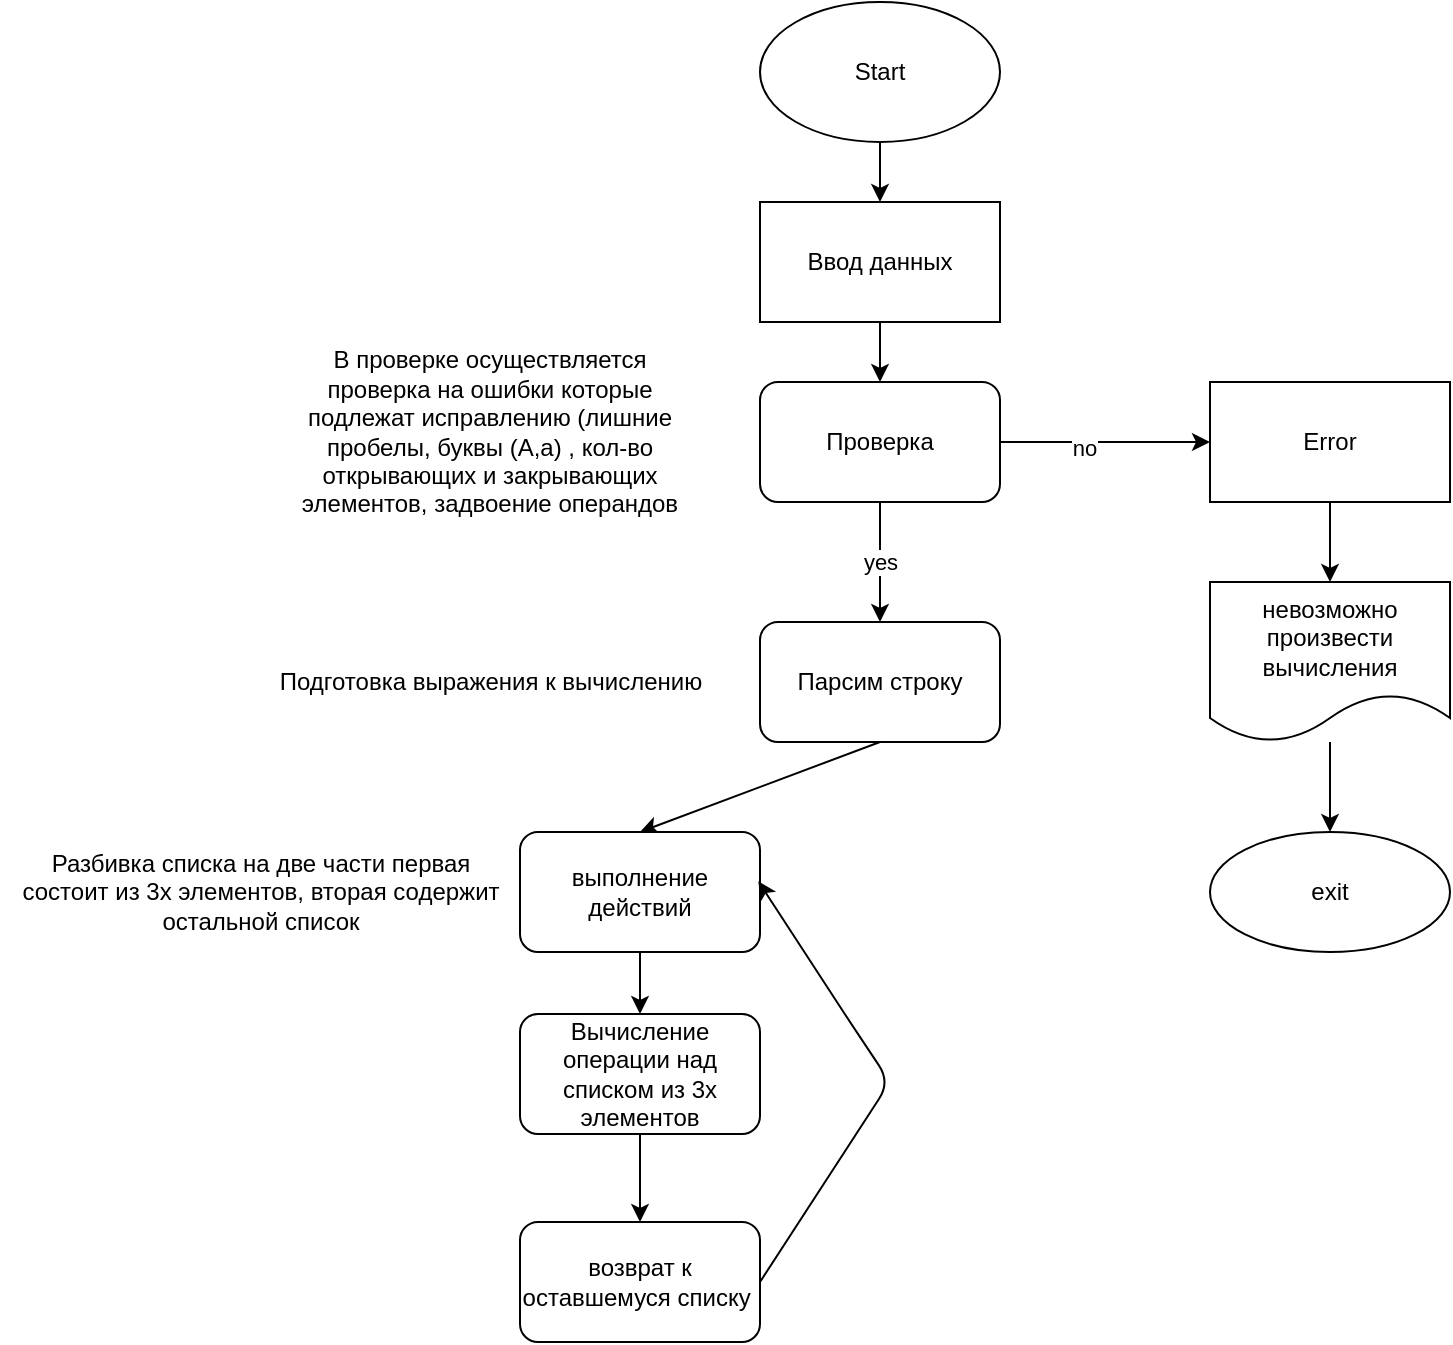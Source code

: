 <mxfile>
    <diagram id="ikJ7C68D7VnCqZmwQkI7" name="Страница 1">
        <mxGraphModel dx="1430" dy="1622" grid="1" gridSize="10" guides="1" tooltips="1" connect="1" arrows="1" fold="1" page="1" pageScale="1" pageWidth="827" pageHeight="1169" math="0" shadow="0">
            <root>
                <mxCell id="0"/>
                <mxCell id="1" parent="0"/>
                <mxCell id="22" style="edgeStyle=none;html=1;exitX=0.5;exitY=1;exitDx=0;exitDy=0;entryX=0.5;entryY=0;entryDx=0;entryDy=0;" edge="1" parent="1" source="3" target="16">
                    <mxGeometry relative="1" as="geometry"/>
                </mxCell>
                <mxCell id="3" value="Start" style="ellipse;whiteSpace=wrap;html=1;" vertex="1" parent="1">
                    <mxGeometry x="375" y="-1120" width="120" height="70" as="geometry"/>
                </mxCell>
                <mxCell id="38" style="edgeStyle=none;html=1;exitX=0.5;exitY=1;exitDx=0;exitDy=0;entryX=0.5;entryY=0;entryDx=0;entryDy=0;" edge="1" parent="1" source="5" target="33">
                    <mxGeometry relative="1" as="geometry"/>
                </mxCell>
                <mxCell id="5" value="Парсим строку" style="rounded=1;whiteSpace=wrap;html=1;" vertex="1" parent="1">
                    <mxGeometry x="375" y="-810" width="120" height="60" as="geometry"/>
                </mxCell>
                <mxCell id="19" value="yes" style="edgeStyle=none;html=1;exitX=0.5;exitY=1;exitDx=0;exitDy=0;" edge="1" parent="1" source="14" target="5">
                    <mxGeometry relative="1" as="geometry"/>
                </mxCell>
                <mxCell id="21" style="edgeStyle=none;html=1;exitX=1;exitY=0.5;exitDx=0;exitDy=0;entryX=0;entryY=0.5;entryDx=0;entryDy=0;" edge="1" parent="1" source="14" target="20">
                    <mxGeometry relative="1" as="geometry"/>
                </mxCell>
                <mxCell id="24" value="no" style="edgeLabel;html=1;align=center;verticalAlign=middle;resizable=0;points=[];" vertex="1" connectable="0" parent="21">
                    <mxGeometry x="-0.207" y="-3" relative="1" as="geometry">
                        <mxPoint as="offset"/>
                    </mxGeometry>
                </mxCell>
                <mxCell id="14" value="Проверка" style="rounded=1;whiteSpace=wrap;html=1;" vertex="1" parent="1">
                    <mxGeometry x="375" y="-930" width="120" height="60" as="geometry"/>
                </mxCell>
                <mxCell id="23" style="edgeStyle=none;html=1;exitX=0.5;exitY=1;exitDx=0;exitDy=0;entryX=0.5;entryY=0;entryDx=0;entryDy=0;" edge="1" parent="1" source="16" target="14">
                    <mxGeometry relative="1" as="geometry"/>
                </mxCell>
                <mxCell id="16" value="Ввод данных" style="rounded=0;whiteSpace=wrap;html=1;" vertex="1" parent="1">
                    <mxGeometry x="375" y="-1020" width="120" height="60" as="geometry"/>
                </mxCell>
                <mxCell id="18" value="В проверке осуществляется проверка на ошибки которые подлежат исправлению (лишние пробелы, буквы (А,а) , кол-во открывающих и закрывающих элементов, задвоение операндов" style="text;html=1;strokeColor=none;fillColor=none;align=center;verticalAlign=middle;whiteSpace=wrap;rounded=0;" vertex="1" parent="1">
                    <mxGeometry x="140" y="-960" width="200" height="110" as="geometry"/>
                </mxCell>
                <mxCell id="28" style="edgeStyle=none;html=1;exitX=0.5;exitY=1;exitDx=0;exitDy=0;entryX=0.5;entryY=0;entryDx=0;entryDy=0;" edge="1" parent="1" source="20" target="27">
                    <mxGeometry relative="1" as="geometry"/>
                </mxCell>
                <mxCell id="20" value="Error" style="rounded=0;whiteSpace=wrap;html=1;" vertex="1" parent="1">
                    <mxGeometry x="600" y="-930" width="120" height="60" as="geometry"/>
                </mxCell>
                <mxCell id="25" value="exit" style="ellipse;whiteSpace=wrap;html=1;rounded=0;" vertex="1" parent="1">
                    <mxGeometry x="600" y="-705" width="120" height="60" as="geometry"/>
                </mxCell>
                <mxCell id="29" style="edgeStyle=none;html=1;entryX=0.5;entryY=0;entryDx=0;entryDy=0;" edge="1" parent="1" source="27" target="25">
                    <mxGeometry relative="1" as="geometry"/>
                </mxCell>
                <mxCell id="27" value="невозможно произвести вычисления" style="shape=document;whiteSpace=wrap;html=1;boundedLbl=1;" vertex="1" parent="1">
                    <mxGeometry x="600" y="-830" width="120" height="80" as="geometry"/>
                </mxCell>
                <mxCell id="30" value="&lt;span&gt;Подготовка выражения к вычислению&lt;/span&gt;" style="text;html=1;align=center;verticalAlign=middle;resizable=0;points=[];autosize=1;strokeColor=none;fillColor=none;" vertex="1" parent="1">
                    <mxGeometry x="120" y="-790" width="240" height="20" as="geometry"/>
                </mxCell>
                <mxCell id="37" value="" style="edgeStyle=none;html=1;" edge="1" parent="1" source="33" target="36">
                    <mxGeometry relative="1" as="geometry"/>
                </mxCell>
                <mxCell id="33" value="выполнение действий" style="rounded=1;whiteSpace=wrap;html=1;" vertex="1" parent="1">
                    <mxGeometry x="255" y="-705" width="120" height="60" as="geometry"/>
                </mxCell>
                <mxCell id="35" value="Разбивка списка на две части первая &lt;br&gt;состоит из 3х элементов, вторая содержит&lt;br&gt;остальной список" style="text;html=1;align=center;verticalAlign=middle;resizable=0;points=[];autosize=1;strokeColor=none;fillColor=none;" vertex="1" parent="1">
                    <mxGeometry x="-5" y="-700" width="260" height="50" as="geometry"/>
                </mxCell>
                <mxCell id="40" value="" style="edgeStyle=none;html=1;" edge="1" parent="1" source="36" target="39">
                    <mxGeometry relative="1" as="geometry"/>
                </mxCell>
                <mxCell id="36" value="Вычисление операции над списком из 3х элементов" style="whiteSpace=wrap;html=1;rounded=1;" vertex="1" parent="1">
                    <mxGeometry x="255" y="-614" width="120" height="60" as="geometry"/>
                </mxCell>
                <mxCell id="41" style="edgeStyle=none;html=1;exitX=1;exitY=0.5;exitDx=0;exitDy=0;entryX=0.993;entryY=0.411;entryDx=0;entryDy=0;entryPerimeter=0;" edge="1" parent="1" source="39" target="33">
                    <mxGeometry relative="1" as="geometry">
                        <Array as="points">
                            <mxPoint x="440" y="-580"/>
                            <mxPoint x="420" y="-610"/>
                        </Array>
                    </mxGeometry>
                </mxCell>
                <mxCell id="39" value="возврат к оставшемуся списку&amp;nbsp;" style="whiteSpace=wrap;html=1;rounded=1;" vertex="1" parent="1">
                    <mxGeometry x="255" y="-510" width="120" height="60" as="geometry"/>
                </mxCell>
            </root>
        </mxGraphModel>
    </diagram>
</mxfile>